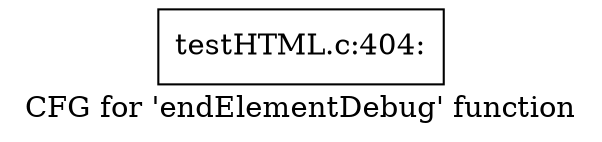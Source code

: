 digraph "CFG for 'endElementDebug' function" {
	label="CFG for 'endElementDebug' function";

	Node0x4314d70 [shape=record,label="{testHTML.c:404:}"];
}
